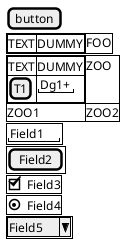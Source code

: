 {
  "sha1": "fr1x6gxm9cdq89026nns3ainy0lkwa4",
  "insertion": {
    "when": "2024-06-01T09:03:06.538Z",
    "user": "plantuml@gmail.com"
  }
}
@startsalt
{
[button]
{# {# TEXT | DUMMY } FOO}
{# {# TEXT | DUMMY
[T1] | "Dg1+" } ZOO
ZOO1 | ZOO2 }
{# "Field1" }
{# [Field2] }
{# [X] Field3 }
{# (X) Field4 }
{# ^Field5^ }
}
@endsalt
